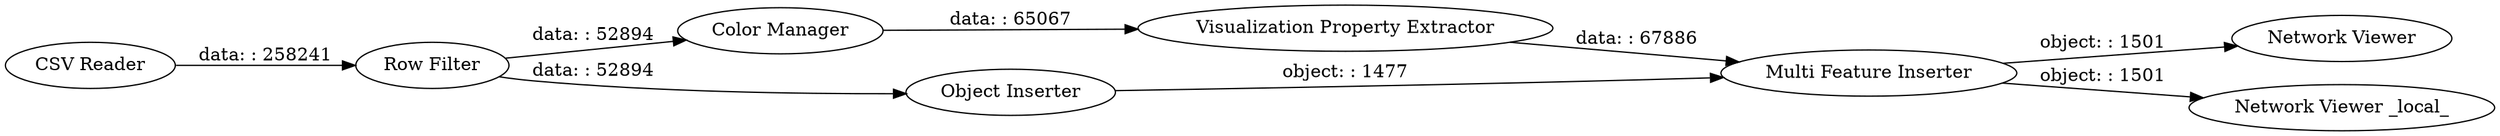 digraph {
	"1681119243283101810_6" [label="Color Manager"]
	"1681119243283101810_3" [label="Object Inserter"]
	"1681119243283101810_13" [label="Network Viewer"]
	"1681119243283101810_12" [label="Network Viewer _local_"]
	"1681119243283101810_1" [label="CSV Reader"]
	"1681119243283101810_5" [label="Row Filter"]
	"1681119243283101810_7" [label="Visualization Property Extractor"]
	"1681119243283101810_8" [label="Multi Feature Inserter"]
	"1681119243283101810_5" -> "1681119243283101810_6" [label="data: : 52894"]
	"1681119243283101810_8" -> "1681119243283101810_12" [label="object: : 1501"]
	"1681119243283101810_8" -> "1681119243283101810_13" [label="object: : 1501"]
	"1681119243283101810_5" -> "1681119243283101810_3" [label="data: : 52894"]
	"1681119243283101810_3" -> "1681119243283101810_8" [label="object: : 1477"]
	"1681119243283101810_1" -> "1681119243283101810_5" [label="data: : 258241"]
	"1681119243283101810_7" -> "1681119243283101810_8" [label="data: : 67886"]
	"1681119243283101810_6" -> "1681119243283101810_7" [label="data: : 65067"]
	rankdir=LR
}
